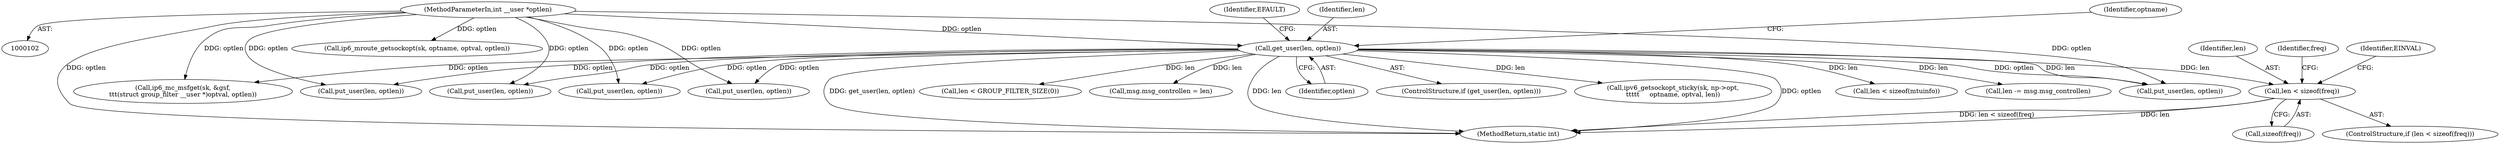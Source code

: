 digraph "0_linux_45f6fad84cc305103b28d73482b344d7f5b76f39_10@API" {
"1000875" [label="(Call,len < sizeof(freq))"];
"1000127" [label="(Call,get_user(len, optlen))"];
"1000107" [label="(MethodParameterIn,int __user *optlen)"];
"1000134" [label="(Identifier,optname)"];
"1000471" [label="(Call,len -= msg.msg_controllen)"];
"1000876" [label="(Identifier,len)"];
"1000107" [label="(MethodParameterIn,int __user *optlen)"];
"1000875" [label="(Call,len < sizeof(freq))"];
"1000736" [label="(Call,put_user(len, optlen))"];
"1001015" [label="(Call,put_user(len, optlen))"];
"1000178" [label="(Call,len < GROUP_FILTER_SIZE(0))"];
"1000240" [label="(Call,msg.msg_controllen = len)"];
"1000132" [label="(Identifier,EFAULT)"];
"1000885" [label="(Identifier,freq)"];
"1000127" [label="(Call,get_user(len, optlen))"];
"1000477" [label="(Call,put_user(len, optlen))"];
"1001032" [label="(MethodReturn,static int)"];
"1000121" [label="(Call,ip6_mroute_getsockopt(sk, optname, optval, optlen))"];
"1000129" [label="(Identifier,optlen)"];
"1000604" [label="(Call,put_user(len, optlen))"];
"1000126" [label="(ControlStructure,if (get_user(len, optlen)))"];
"1000210" [label="(Call,ip6_mc_msfget(sk, &gsf,\n\t\t\t(struct group_filter __user *)optval, optlen))"];
"1000881" [label="(Identifier,EINVAL)"];
"1000587" [label="(Call,ipv6_getsockopt_sticky(sk, np->opt,\n\t\t\t\t\t     optname, optval, len))"];
"1000696" [label="(Call,len < sizeof(mtuinfo))"];
"1000930" [label="(Call,put_user(len, optlen))"];
"1000128" [label="(Identifier,len)"];
"1000877" [label="(Call,sizeof(freq))"];
"1000874" [label="(ControlStructure,if (len < sizeof(freq)))"];
"1000875" -> "1000874"  [label="AST: "];
"1000875" -> "1000877"  [label="CFG: "];
"1000876" -> "1000875"  [label="AST: "];
"1000877" -> "1000875"  [label="AST: "];
"1000881" -> "1000875"  [label="CFG: "];
"1000885" -> "1000875"  [label="CFG: "];
"1000875" -> "1001032"  [label="DDG: len"];
"1000875" -> "1001032"  [label="DDG: len < sizeof(freq)"];
"1000127" -> "1000875"  [label="DDG: len"];
"1000127" -> "1000126"  [label="AST: "];
"1000127" -> "1000129"  [label="CFG: "];
"1000128" -> "1000127"  [label="AST: "];
"1000129" -> "1000127"  [label="AST: "];
"1000132" -> "1000127"  [label="CFG: "];
"1000134" -> "1000127"  [label="CFG: "];
"1000127" -> "1001032"  [label="DDG: optlen"];
"1000127" -> "1001032"  [label="DDG: get_user(len, optlen)"];
"1000127" -> "1001032"  [label="DDG: len"];
"1000107" -> "1000127"  [label="DDG: optlen"];
"1000127" -> "1000178"  [label="DDG: len"];
"1000127" -> "1000210"  [label="DDG: optlen"];
"1000127" -> "1000240"  [label="DDG: len"];
"1000127" -> "1000471"  [label="DDG: len"];
"1000127" -> "1000477"  [label="DDG: optlen"];
"1000127" -> "1000587"  [label="DDG: len"];
"1000127" -> "1000604"  [label="DDG: optlen"];
"1000127" -> "1000696"  [label="DDG: len"];
"1000127" -> "1000736"  [label="DDG: optlen"];
"1000127" -> "1000930"  [label="DDG: optlen"];
"1000127" -> "1001015"  [label="DDG: len"];
"1000127" -> "1001015"  [label="DDG: optlen"];
"1000107" -> "1000102"  [label="AST: "];
"1000107" -> "1001032"  [label="DDG: optlen"];
"1000107" -> "1000121"  [label="DDG: optlen"];
"1000107" -> "1000210"  [label="DDG: optlen"];
"1000107" -> "1000477"  [label="DDG: optlen"];
"1000107" -> "1000604"  [label="DDG: optlen"];
"1000107" -> "1000736"  [label="DDG: optlen"];
"1000107" -> "1000930"  [label="DDG: optlen"];
"1000107" -> "1001015"  [label="DDG: optlen"];
}
